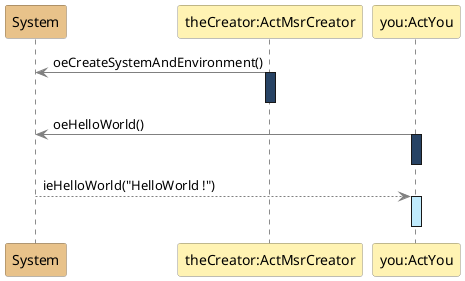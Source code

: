 @startuml

skinparam participant {
    BorderColor #000000
    BorderThickness 0.2
    BackgroundColor #FFF3B3
}
skinparam sequenceArrow {
    Color #gray
}

participant System as system #E8C28A
participant "theCreator:ActMsrCreator" as theCreator
participant "you:ActYou" as you

theCreator -> system : oeCreateSystemAndEnvironment()
activate theCreator #274364
deactivate theCreator

you -> system : oeHelloWorld()
activate you #274364
deactivate you

system --> you : ieHelloWorld("HelloWorld !")
activate you #C0EBFD
deactivate you

@enduml
